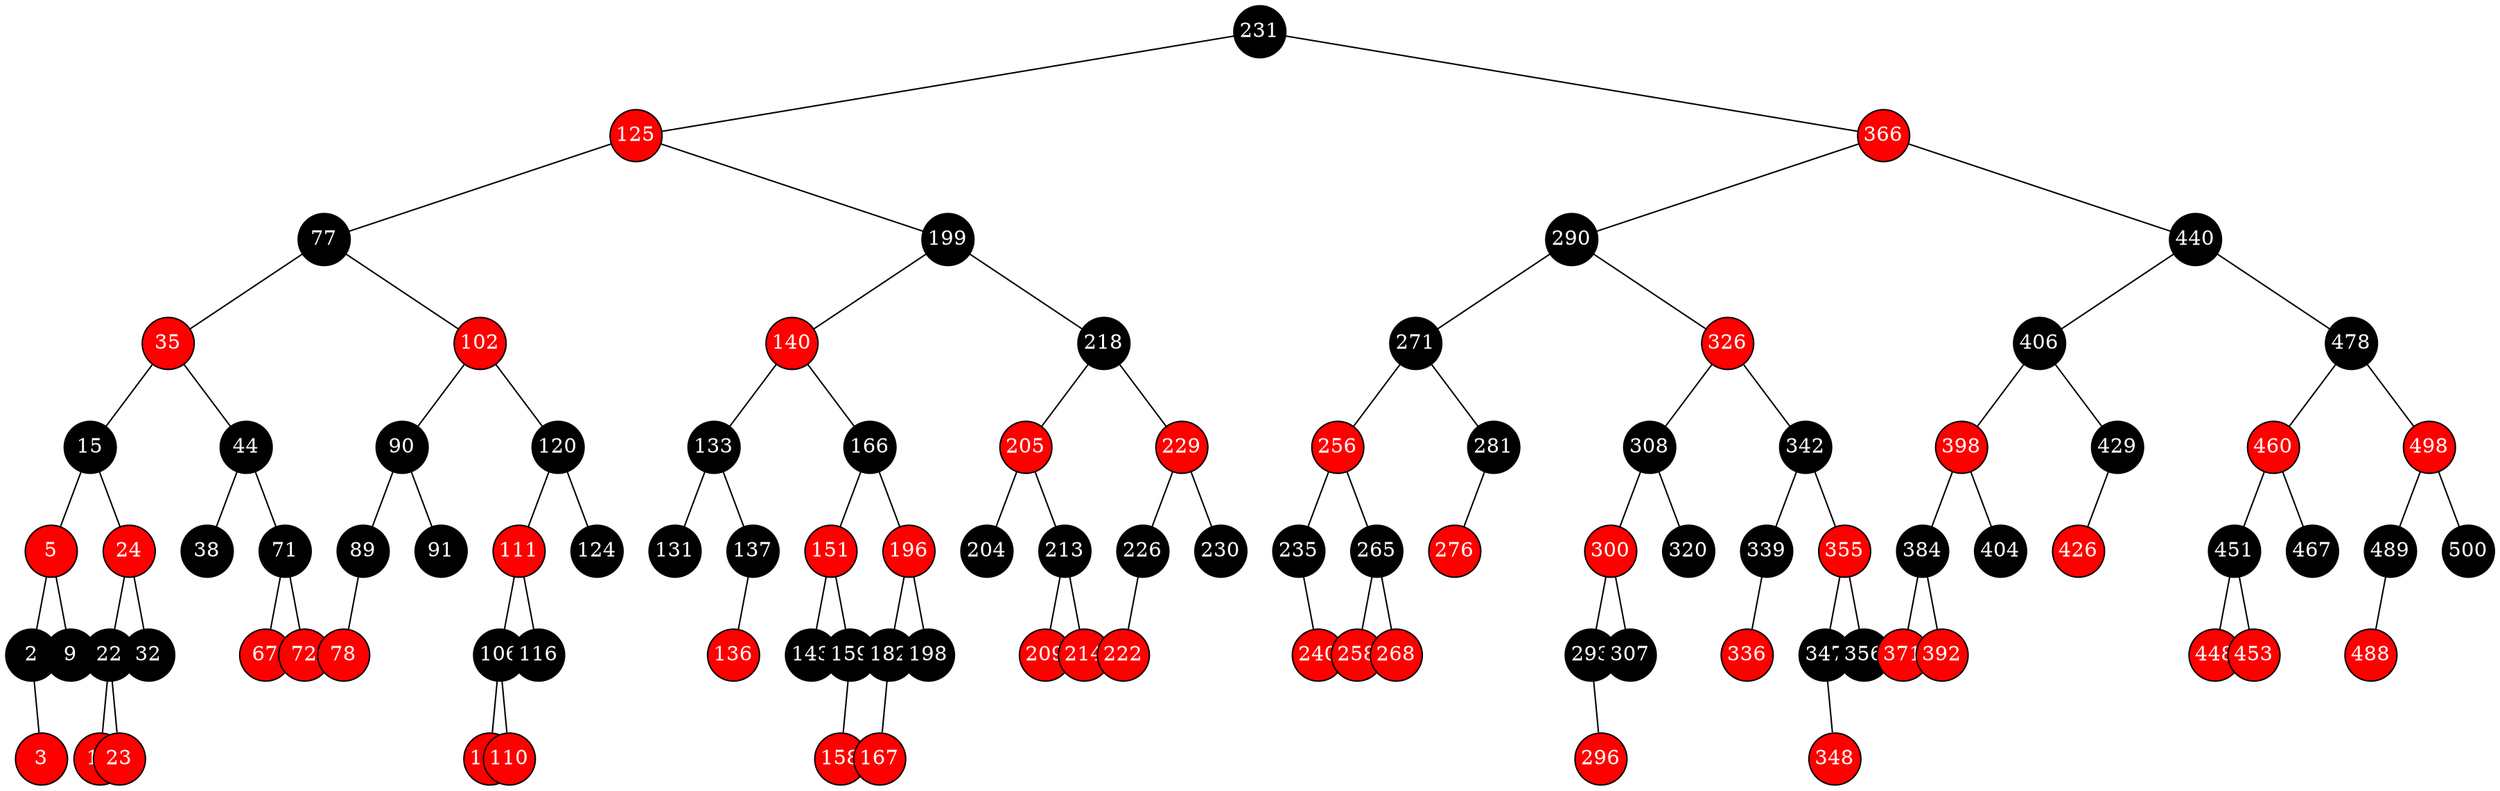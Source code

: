 graph G {
    layout=neato;
    node [shape=circle, style=filled, fontcolor=white, fixedsize=true, width=0.5];
    edge [dir=none];
    "231" [fillcolor=black, pos="0,0!"];
    "231" -- "125";
    "125" [fillcolor=red, pos="-6,-1!"];
    "125" -- "77";
    "77" [fillcolor=black, pos="-9,-2!"];
    "77" -- "35";
    "35" [fillcolor=red, pos="-10.5,-3!"];
    "35" -- "15";
    "15" [fillcolor=black, pos="-11.25,-4!"];
    "15" -- "5";
    "5" [fillcolor=red, pos="-11.625,-5!"];
    "5" -- "2";
    "2" [fillcolor=black, pos="-11.8125,-6!"];
    "2" -- "3";
    "3" [fillcolor=red, pos="-11.7188,-7!"];
    "5" -- "9";
    "9" [fillcolor=black, pos="-11.4375,-6!"];
    "15" -- "24";
    "24" [fillcolor=red, pos="-10.875,-5!"];
    "24" -- "22";
    "22" [fillcolor=black, pos="-11.0625,-6!"];
    "22" -- "19";
    "19" [fillcolor=red, pos="-11.1562,-7!"];
    "22" -- "23";
    "23" [fillcolor=red, pos="-10.9688,-7!"];
    "24" -- "32";
    "32" [fillcolor=black, pos="-10.6875,-6!"];
    "35" -- "44";
    "44" [fillcolor=black, pos="-9.75,-4!"];
    "44" -- "38";
    "38" [fillcolor=black, pos="-10.125,-5!"];
    "44" -- "71";
    "71" [fillcolor=black, pos="-9.375,-5!"];
    "71" -- "67";
    "67" [fillcolor=red, pos="-9.5625,-6!"];
    "71" -- "72";
    "72" [fillcolor=red, pos="-9.1875,-6!"];
    "77" -- "102";
    "102" [fillcolor=red, pos="-7.5,-3!"];
    "102" -- "90";
    "90" [fillcolor=black, pos="-8.25,-4!"];
    "90" -- "89";
    "89" [fillcolor=black, pos="-8.625,-5!"];
    "89" -- "78";
    "78" [fillcolor=red, pos="-8.8125,-6!"];
    "90" -- "91";
    "91" [fillcolor=black, pos="-7.875,-5!"];
    "102" -- "120";
    "120" [fillcolor=black, pos="-6.75,-4!"];
    "120" -- "111";
    "111" [fillcolor=red, pos="-7.125,-5!"];
    "111" -- "106";
    "106" [fillcolor=black, pos="-7.3125,-6!"];
    "106" -- "105";
    "105" [fillcolor=red, pos="-7.40625,-7!"];
    "106" -- "110";
    "110" [fillcolor=red, pos="-7.21875,-7!"];
    "111" -- "116";
    "116" [fillcolor=black, pos="-6.9375,-6!"];
    "120" -- "124";
    "124" [fillcolor=black, pos="-6.375,-5!"];
    "125" -- "199";
    "199" [fillcolor=black, pos="-3,-2!"];
    "199" -- "140";
    "140" [fillcolor=red, pos="-4.5,-3!"];
    "140" -- "133";
    "133" [fillcolor=black, pos="-5.25,-4!"];
    "133" -- "131";
    "131" [fillcolor=black, pos="-5.625,-5!"];
    "133" -- "137";
    "137" [fillcolor=black, pos="-4.875,-5!"];
    "137" -- "136";
    "136" [fillcolor=red, pos="-5.0625,-6!"];
    "140" -- "166";
    "166" [fillcolor=black, pos="-3.75,-4!"];
    "166" -- "151";
    "151" [fillcolor=red, pos="-4.125,-5!"];
    "151" -- "143";
    "143" [fillcolor=black, pos="-4.3125,-6!"];
    "151" -- "159";
    "159" [fillcolor=black, pos="-3.9375,-6!"];
    "159" -- "158";
    "158" [fillcolor=red, pos="-4.03125,-7!"];
    "166" -- "196";
    "196" [fillcolor=red, pos="-3.375,-5!"];
    "196" -- "182";
    "182" [fillcolor=black, pos="-3.5625,-6!"];
    "182" -- "167";
    "167" [fillcolor=red, pos="-3.65625,-7!"];
    "196" -- "198";
    "198" [fillcolor=black, pos="-3.1875,-6!"];
    "199" -- "218";
    "218" [fillcolor=black, pos="-1.5,-3!"];
    "218" -- "205";
    "205" [fillcolor=red, pos="-2.25,-4!"];
    "205" -- "204";
    "204" [fillcolor=black, pos="-2.625,-5!"];
    "205" -- "213";
    "213" [fillcolor=black, pos="-1.875,-5!"];
    "213" -- "209";
    "209" [fillcolor=red, pos="-2.0625,-6!"];
    "213" -- "214";
    "214" [fillcolor=red, pos="-1.6875,-6!"];
    "218" -- "229";
    "229" [fillcolor=red, pos="-0.75,-4!"];
    "229" -- "226";
    "226" [fillcolor=black, pos="-1.125,-5!"];
    "226" -- "222";
    "222" [fillcolor=red, pos="-1.3125,-6!"];
    "229" -- "230";
    "230" [fillcolor=black, pos="-0.375,-5!"];
    "231" -- "366";
    "366" [fillcolor=red, pos="6,-1!"];
    "366" -- "290";
    "290" [fillcolor=black, pos="3,-2!"];
    "290" -- "271";
    "271" [fillcolor=black, pos="1.5,-3!"];
    "271" -- "256";
    "256" [fillcolor=red, pos="0.75,-4!"];
    "256" -- "235";
    "235" [fillcolor=black, pos="0.375,-5!"];
    "235" -- "240";
    "240" [fillcolor=red, pos="0.5625,-6!"];
    "256" -- "265";
    "265" [fillcolor=black, pos="1.125,-5!"];
    "265" -- "258";
    "258" [fillcolor=red, pos="0.9375,-6!"];
    "265" -- "268";
    "268" [fillcolor=red, pos="1.3125,-6!"];
    "271" -- "281";
    "281" [fillcolor=black, pos="2.25,-4!"];
    "281" -- "276";
    "276" [fillcolor=red, pos="1.875,-5!"];
    "290" -- "326";
    "326" [fillcolor=red, pos="4.5,-3!"];
    "326" -- "308";
    "308" [fillcolor=black, pos="3.75,-4!"];
    "308" -- "300";
    "300" [fillcolor=red, pos="3.375,-5!"];
    "300" -- "293";
    "293" [fillcolor=black, pos="3.1875,-6!"];
    "293" -- "296";
    "296" [fillcolor=red, pos="3.28125,-7!"];
    "300" -- "307";
    "307" [fillcolor=black, pos="3.5625,-6!"];
    "308" -- "320";
    "320" [fillcolor=black, pos="4.125,-5!"];
    "326" -- "342";
    "342" [fillcolor=black, pos="5.25,-4!"];
    "342" -- "339";
    "339" [fillcolor=black, pos="4.875,-5!"];
    "339" -- "336";
    "336" [fillcolor=red, pos="4.6875,-6!"];
    "342" -- "355";
    "355" [fillcolor=red, pos="5.625,-5!"];
    "355" -- "347";
    "347" [fillcolor=black, pos="5.4375,-6!"];
    "347" -- "348";
    "348" [fillcolor=red, pos="5.53125,-7!"];
    "355" -- "356";
    "356" [fillcolor=black, pos="5.8125,-6!"];
    "366" -- "440";
    "440" [fillcolor=black, pos="9,-2!"];
    "440" -- "406";
    "406" [fillcolor=black, pos="7.5,-3!"];
    "406" -- "398";
    "398" [fillcolor=red, pos="6.75,-4!"];
    "398" -- "384";
    "384" [fillcolor=black, pos="6.375,-5!"];
    "384" -- "371";
    "371" [fillcolor=red, pos="6.1875,-6!"];
    "384" -- "392";
    "392" [fillcolor=red, pos="6.5625,-6!"];
    "398" -- "404";
    "404" [fillcolor=black, pos="7.125,-5!"];
    "406" -- "429";
    "429" [fillcolor=black, pos="8.25,-4!"];
    "429" -- "426";
    "426" [fillcolor=red, pos="7.875,-5!"];
    "440" -- "478";
    "478" [fillcolor=black, pos="10.5,-3!"];
    "478" -- "460";
    "460" [fillcolor=red, pos="9.75,-4!"];
    "460" -- "451";
    "451" [fillcolor=black, pos="9.375,-5!"];
    "451" -- "448";
    "448" [fillcolor=red, pos="9.1875,-6!"];
    "451" -- "453";
    "453" [fillcolor=red, pos="9.5625,-6!"];
    "460" -- "467";
    "467" [fillcolor=black, pos="10.125,-5!"];
    "478" -- "498";
    "498" [fillcolor=red, pos="11.25,-4!"];
    "498" -- "489";
    "489" [fillcolor=black, pos="10.875,-5!"];
    "489" -- "488";
    "488" [fillcolor=red, pos="10.6875,-6!"];
    "498" -- "500";
    "500" [fillcolor=black, pos="11.625,-5!"];
}
